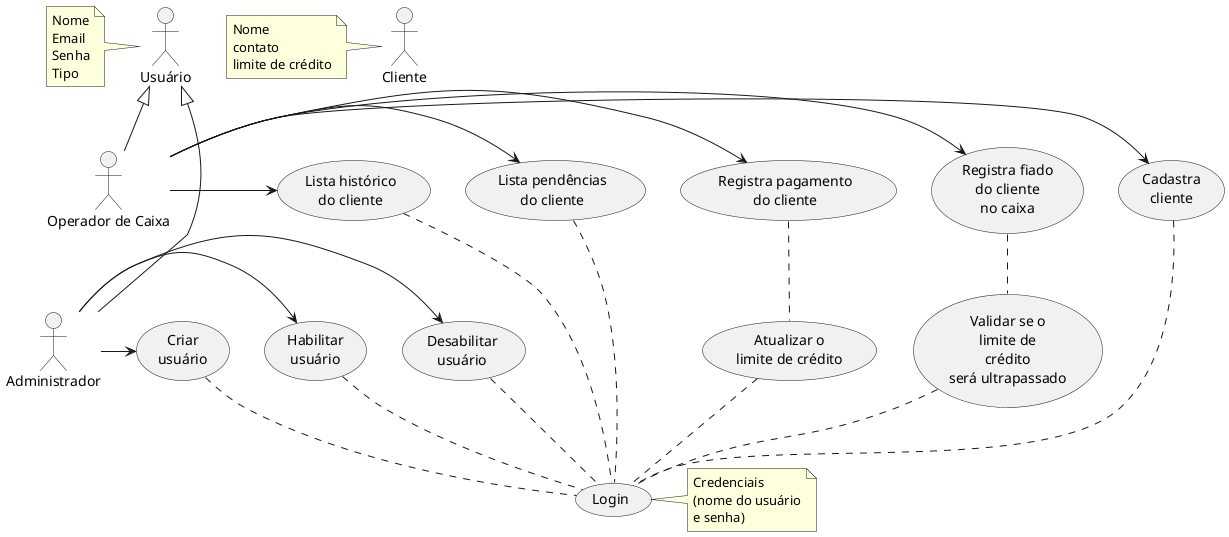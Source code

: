 @startuml

' left to right direction

actor Usuário as user
note left of user: Nome\nEmail\nSenha\nTipo

actor Administrador as admin
actor "Operador de Caixa" as operator

actor Cliente as customer
note left of customer: Nome\ncontato\nlimite de crédito

(Login) as (login)
note right of login: Credenciais\n(nome do usuário\ne senha)

user <|-- admin
user <|-- operator



(Criar\nusuário) as (create_user)
(create_user) .. (login)
(Habilitar\nusuário) as (enable_user)
(enable_user) .. (login)
(Desabilitar\nusuário) as (disable_user)
(disable_user) .. (login)
admin -> (disable_user)
admin -> (enable_user)
admin -> (create_user)

(Cadastra\ncliente) as (create_customer)
(create_customer) .. (login)
' note right of (create_customer): Nome do cliente\ncontato\nlimite de crédito

(Registra fiado\ndo cliente\nno caixa) as (sale_on_credit)
(Validar se o\nlimite de\ncrédito\nserá ultrapassado) as (validate_credit)
(sale_on_credit) .. (validate_credit)
(validate_credit) .. (login)


(Registra pagamento\ndo cliente) as (add_payment)
(Atualizar o\nlimite de crédito) as (update_credit)
(add_payment) .. (update_credit)
(update_credit) .. (login)


(Lista pendências\ndo cliente) as (list_pendency)
(list_pendency) .. (login)
(Lista histórico\ndo cliente) as (list_history)
(list_history)..(login)
operator -> (create_customer)
operator -> (sale_on_credit)
operator -> (add_payment)
operator -> (list_pendency)
operator -> (list_history)

@enduml